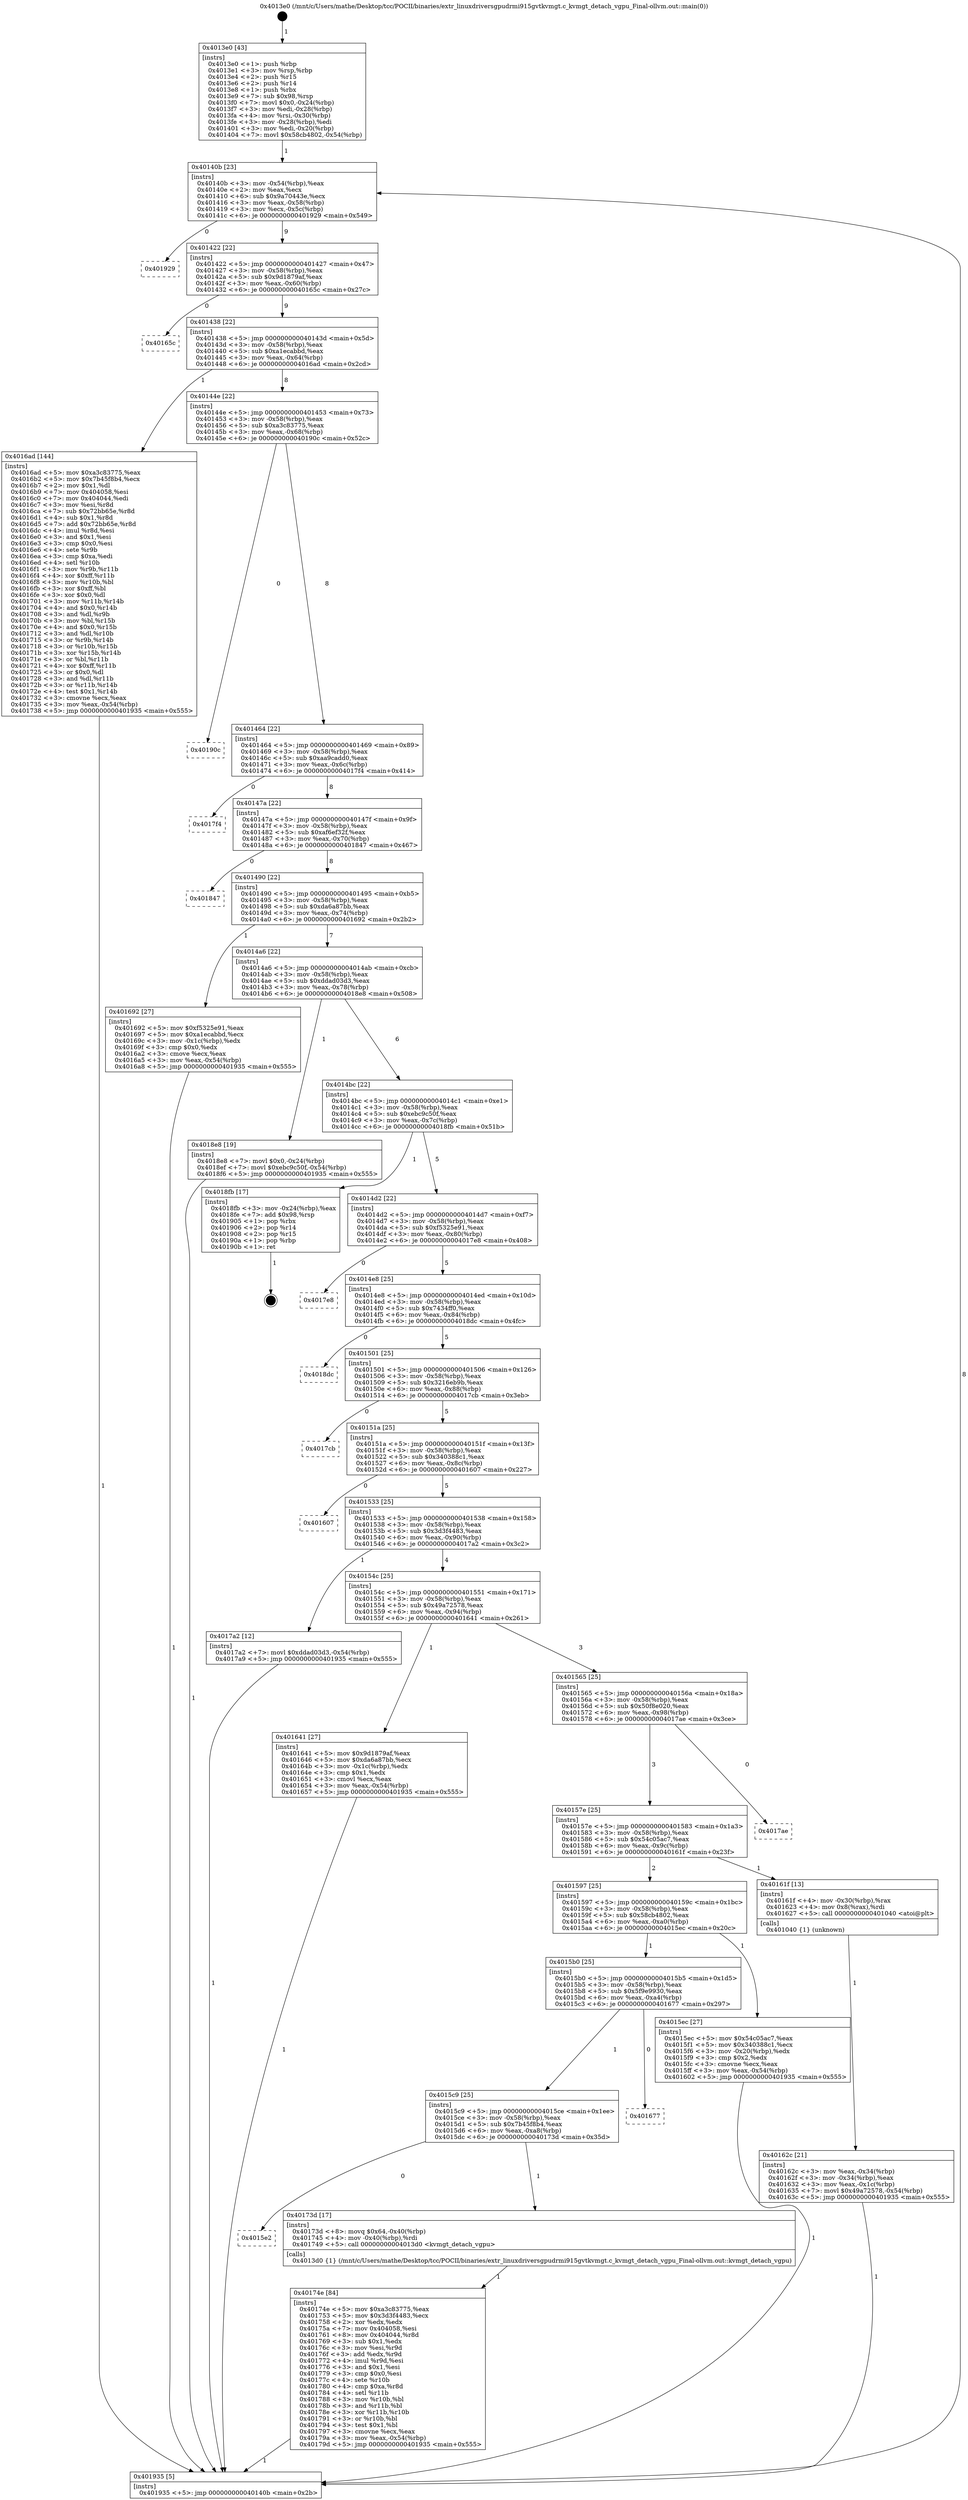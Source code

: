 digraph "0x4013e0" {
  label = "0x4013e0 (/mnt/c/Users/mathe/Desktop/tcc/POCII/binaries/extr_linuxdriversgpudrmi915gvtkvmgt.c_kvmgt_detach_vgpu_Final-ollvm.out::main(0))"
  labelloc = "t"
  node[shape=record]

  Entry [label="",width=0.3,height=0.3,shape=circle,fillcolor=black,style=filled]
  "0x40140b" [label="{
     0x40140b [23]\l
     | [instrs]\l
     &nbsp;&nbsp;0x40140b \<+3\>: mov -0x54(%rbp),%eax\l
     &nbsp;&nbsp;0x40140e \<+2\>: mov %eax,%ecx\l
     &nbsp;&nbsp;0x401410 \<+6\>: sub $0x9a70443e,%ecx\l
     &nbsp;&nbsp;0x401416 \<+3\>: mov %eax,-0x58(%rbp)\l
     &nbsp;&nbsp;0x401419 \<+3\>: mov %ecx,-0x5c(%rbp)\l
     &nbsp;&nbsp;0x40141c \<+6\>: je 0000000000401929 \<main+0x549\>\l
  }"]
  "0x401929" [label="{
     0x401929\l
  }", style=dashed]
  "0x401422" [label="{
     0x401422 [22]\l
     | [instrs]\l
     &nbsp;&nbsp;0x401422 \<+5\>: jmp 0000000000401427 \<main+0x47\>\l
     &nbsp;&nbsp;0x401427 \<+3\>: mov -0x58(%rbp),%eax\l
     &nbsp;&nbsp;0x40142a \<+5\>: sub $0x9d1879af,%eax\l
     &nbsp;&nbsp;0x40142f \<+3\>: mov %eax,-0x60(%rbp)\l
     &nbsp;&nbsp;0x401432 \<+6\>: je 000000000040165c \<main+0x27c\>\l
  }"]
  Exit [label="",width=0.3,height=0.3,shape=circle,fillcolor=black,style=filled,peripheries=2]
  "0x40165c" [label="{
     0x40165c\l
  }", style=dashed]
  "0x401438" [label="{
     0x401438 [22]\l
     | [instrs]\l
     &nbsp;&nbsp;0x401438 \<+5\>: jmp 000000000040143d \<main+0x5d\>\l
     &nbsp;&nbsp;0x40143d \<+3\>: mov -0x58(%rbp),%eax\l
     &nbsp;&nbsp;0x401440 \<+5\>: sub $0xa1ecabbd,%eax\l
     &nbsp;&nbsp;0x401445 \<+3\>: mov %eax,-0x64(%rbp)\l
     &nbsp;&nbsp;0x401448 \<+6\>: je 00000000004016ad \<main+0x2cd\>\l
  }"]
  "0x40174e" [label="{
     0x40174e [84]\l
     | [instrs]\l
     &nbsp;&nbsp;0x40174e \<+5\>: mov $0xa3c83775,%eax\l
     &nbsp;&nbsp;0x401753 \<+5\>: mov $0x3d3f4483,%ecx\l
     &nbsp;&nbsp;0x401758 \<+2\>: xor %edx,%edx\l
     &nbsp;&nbsp;0x40175a \<+7\>: mov 0x404058,%esi\l
     &nbsp;&nbsp;0x401761 \<+8\>: mov 0x404044,%r8d\l
     &nbsp;&nbsp;0x401769 \<+3\>: sub $0x1,%edx\l
     &nbsp;&nbsp;0x40176c \<+3\>: mov %esi,%r9d\l
     &nbsp;&nbsp;0x40176f \<+3\>: add %edx,%r9d\l
     &nbsp;&nbsp;0x401772 \<+4\>: imul %r9d,%esi\l
     &nbsp;&nbsp;0x401776 \<+3\>: and $0x1,%esi\l
     &nbsp;&nbsp;0x401779 \<+3\>: cmp $0x0,%esi\l
     &nbsp;&nbsp;0x40177c \<+4\>: sete %r10b\l
     &nbsp;&nbsp;0x401780 \<+4\>: cmp $0xa,%r8d\l
     &nbsp;&nbsp;0x401784 \<+4\>: setl %r11b\l
     &nbsp;&nbsp;0x401788 \<+3\>: mov %r10b,%bl\l
     &nbsp;&nbsp;0x40178b \<+3\>: and %r11b,%bl\l
     &nbsp;&nbsp;0x40178e \<+3\>: xor %r11b,%r10b\l
     &nbsp;&nbsp;0x401791 \<+3\>: or %r10b,%bl\l
     &nbsp;&nbsp;0x401794 \<+3\>: test $0x1,%bl\l
     &nbsp;&nbsp;0x401797 \<+3\>: cmovne %ecx,%eax\l
     &nbsp;&nbsp;0x40179a \<+3\>: mov %eax,-0x54(%rbp)\l
     &nbsp;&nbsp;0x40179d \<+5\>: jmp 0000000000401935 \<main+0x555\>\l
  }"]
  "0x4016ad" [label="{
     0x4016ad [144]\l
     | [instrs]\l
     &nbsp;&nbsp;0x4016ad \<+5\>: mov $0xa3c83775,%eax\l
     &nbsp;&nbsp;0x4016b2 \<+5\>: mov $0x7b45f8b4,%ecx\l
     &nbsp;&nbsp;0x4016b7 \<+2\>: mov $0x1,%dl\l
     &nbsp;&nbsp;0x4016b9 \<+7\>: mov 0x404058,%esi\l
     &nbsp;&nbsp;0x4016c0 \<+7\>: mov 0x404044,%edi\l
     &nbsp;&nbsp;0x4016c7 \<+3\>: mov %esi,%r8d\l
     &nbsp;&nbsp;0x4016ca \<+7\>: sub $0x72bb65e,%r8d\l
     &nbsp;&nbsp;0x4016d1 \<+4\>: sub $0x1,%r8d\l
     &nbsp;&nbsp;0x4016d5 \<+7\>: add $0x72bb65e,%r8d\l
     &nbsp;&nbsp;0x4016dc \<+4\>: imul %r8d,%esi\l
     &nbsp;&nbsp;0x4016e0 \<+3\>: and $0x1,%esi\l
     &nbsp;&nbsp;0x4016e3 \<+3\>: cmp $0x0,%esi\l
     &nbsp;&nbsp;0x4016e6 \<+4\>: sete %r9b\l
     &nbsp;&nbsp;0x4016ea \<+3\>: cmp $0xa,%edi\l
     &nbsp;&nbsp;0x4016ed \<+4\>: setl %r10b\l
     &nbsp;&nbsp;0x4016f1 \<+3\>: mov %r9b,%r11b\l
     &nbsp;&nbsp;0x4016f4 \<+4\>: xor $0xff,%r11b\l
     &nbsp;&nbsp;0x4016f8 \<+3\>: mov %r10b,%bl\l
     &nbsp;&nbsp;0x4016fb \<+3\>: xor $0xff,%bl\l
     &nbsp;&nbsp;0x4016fe \<+3\>: xor $0x0,%dl\l
     &nbsp;&nbsp;0x401701 \<+3\>: mov %r11b,%r14b\l
     &nbsp;&nbsp;0x401704 \<+4\>: and $0x0,%r14b\l
     &nbsp;&nbsp;0x401708 \<+3\>: and %dl,%r9b\l
     &nbsp;&nbsp;0x40170b \<+3\>: mov %bl,%r15b\l
     &nbsp;&nbsp;0x40170e \<+4\>: and $0x0,%r15b\l
     &nbsp;&nbsp;0x401712 \<+3\>: and %dl,%r10b\l
     &nbsp;&nbsp;0x401715 \<+3\>: or %r9b,%r14b\l
     &nbsp;&nbsp;0x401718 \<+3\>: or %r10b,%r15b\l
     &nbsp;&nbsp;0x40171b \<+3\>: xor %r15b,%r14b\l
     &nbsp;&nbsp;0x40171e \<+3\>: or %bl,%r11b\l
     &nbsp;&nbsp;0x401721 \<+4\>: xor $0xff,%r11b\l
     &nbsp;&nbsp;0x401725 \<+3\>: or $0x0,%dl\l
     &nbsp;&nbsp;0x401728 \<+3\>: and %dl,%r11b\l
     &nbsp;&nbsp;0x40172b \<+3\>: or %r11b,%r14b\l
     &nbsp;&nbsp;0x40172e \<+4\>: test $0x1,%r14b\l
     &nbsp;&nbsp;0x401732 \<+3\>: cmovne %ecx,%eax\l
     &nbsp;&nbsp;0x401735 \<+3\>: mov %eax,-0x54(%rbp)\l
     &nbsp;&nbsp;0x401738 \<+5\>: jmp 0000000000401935 \<main+0x555\>\l
  }"]
  "0x40144e" [label="{
     0x40144e [22]\l
     | [instrs]\l
     &nbsp;&nbsp;0x40144e \<+5\>: jmp 0000000000401453 \<main+0x73\>\l
     &nbsp;&nbsp;0x401453 \<+3\>: mov -0x58(%rbp),%eax\l
     &nbsp;&nbsp;0x401456 \<+5\>: sub $0xa3c83775,%eax\l
     &nbsp;&nbsp;0x40145b \<+3\>: mov %eax,-0x68(%rbp)\l
     &nbsp;&nbsp;0x40145e \<+6\>: je 000000000040190c \<main+0x52c\>\l
  }"]
  "0x4015e2" [label="{
     0x4015e2\l
  }", style=dashed]
  "0x40190c" [label="{
     0x40190c\l
  }", style=dashed]
  "0x401464" [label="{
     0x401464 [22]\l
     | [instrs]\l
     &nbsp;&nbsp;0x401464 \<+5\>: jmp 0000000000401469 \<main+0x89\>\l
     &nbsp;&nbsp;0x401469 \<+3\>: mov -0x58(%rbp),%eax\l
     &nbsp;&nbsp;0x40146c \<+5\>: sub $0xaa9cadd0,%eax\l
     &nbsp;&nbsp;0x401471 \<+3\>: mov %eax,-0x6c(%rbp)\l
     &nbsp;&nbsp;0x401474 \<+6\>: je 00000000004017f4 \<main+0x414\>\l
  }"]
  "0x40173d" [label="{
     0x40173d [17]\l
     | [instrs]\l
     &nbsp;&nbsp;0x40173d \<+8\>: movq $0x64,-0x40(%rbp)\l
     &nbsp;&nbsp;0x401745 \<+4\>: mov -0x40(%rbp),%rdi\l
     &nbsp;&nbsp;0x401749 \<+5\>: call 00000000004013d0 \<kvmgt_detach_vgpu\>\l
     | [calls]\l
     &nbsp;&nbsp;0x4013d0 \{1\} (/mnt/c/Users/mathe/Desktop/tcc/POCII/binaries/extr_linuxdriversgpudrmi915gvtkvmgt.c_kvmgt_detach_vgpu_Final-ollvm.out::kvmgt_detach_vgpu)\l
  }"]
  "0x4017f4" [label="{
     0x4017f4\l
  }", style=dashed]
  "0x40147a" [label="{
     0x40147a [22]\l
     | [instrs]\l
     &nbsp;&nbsp;0x40147a \<+5\>: jmp 000000000040147f \<main+0x9f\>\l
     &nbsp;&nbsp;0x40147f \<+3\>: mov -0x58(%rbp),%eax\l
     &nbsp;&nbsp;0x401482 \<+5\>: sub $0xaf6ef32f,%eax\l
     &nbsp;&nbsp;0x401487 \<+3\>: mov %eax,-0x70(%rbp)\l
     &nbsp;&nbsp;0x40148a \<+6\>: je 0000000000401847 \<main+0x467\>\l
  }"]
  "0x4015c9" [label="{
     0x4015c9 [25]\l
     | [instrs]\l
     &nbsp;&nbsp;0x4015c9 \<+5\>: jmp 00000000004015ce \<main+0x1ee\>\l
     &nbsp;&nbsp;0x4015ce \<+3\>: mov -0x58(%rbp),%eax\l
     &nbsp;&nbsp;0x4015d1 \<+5\>: sub $0x7b45f8b4,%eax\l
     &nbsp;&nbsp;0x4015d6 \<+6\>: mov %eax,-0xa8(%rbp)\l
     &nbsp;&nbsp;0x4015dc \<+6\>: je 000000000040173d \<main+0x35d\>\l
  }"]
  "0x401847" [label="{
     0x401847\l
  }", style=dashed]
  "0x401490" [label="{
     0x401490 [22]\l
     | [instrs]\l
     &nbsp;&nbsp;0x401490 \<+5\>: jmp 0000000000401495 \<main+0xb5\>\l
     &nbsp;&nbsp;0x401495 \<+3\>: mov -0x58(%rbp),%eax\l
     &nbsp;&nbsp;0x401498 \<+5\>: sub $0xda6a87bb,%eax\l
     &nbsp;&nbsp;0x40149d \<+3\>: mov %eax,-0x74(%rbp)\l
     &nbsp;&nbsp;0x4014a0 \<+6\>: je 0000000000401692 \<main+0x2b2\>\l
  }"]
  "0x401677" [label="{
     0x401677\l
  }", style=dashed]
  "0x401692" [label="{
     0x401692 [27]\l
     | [instrs]\l
     &nbsp;&nbsp;0x401692 \<+5\>: mov $0xf5325e91,%eax\l
     &nbsp;&nbsp;0x401697 \<+5\>: mov $0xa1ecabbd,%ecx\l
     &nbsp;&nbsp;0x40169c \<+3\>: mov -0x1c(%rbp),%edx\l
     &nbsp;&nbsp;0x40169f \<+3\>: cmp $0x0,%edx\l
     &nbsp;&nbsp;0x4016a2 \<+3\>: cmove %ecx,%eax\l
     &nbsp;&nbsp;0x4016a5 \<+3\>: mov %eax,-0x54(%rbp)\l
     &nbsp;&nbsp;0x4016a8 \<+5\>: jmp 0000000000401935 \<main+0x555\>\l
  }"]
  "0x4014a6" [label="{
     0x4014a6 [22]\l
     | [instrs]\l
     &nbsp;&nbsp;0x4014a6 \<+5\>: jmp 00000000004014ab \<main+0xcb\>\l
     &nbsp;&nbsp;0x4014ab \<+3\>: mov -0x58(%rbp),%eax\l
     &nbsp;&nbsp;0x4014ae \<+5\>: sub $0xddad03d3,%eax\l
     &nbsp;&nbsp;0x4014b3 \<+3\>: mov %eax,-0x78(%rbp)\l
     &nbsp;&nbsp;0x4014b6 \<+6\>: je 00000000004018e8 \<main+0x508\>\l
  }"]
  "0x40162c" [label="{
     0x40162c [21]\l
     | [instrs]\l
     &nbsp;&nbsp;0x40162c \<+3\>: mov %eax,-0x34(%rbp)\l
     &nbsp;&nbsp;0x40162f \<+3\>: mov -0x34(%rbp),%eax\l
     &nbsp;&nbsp;0x401632 \<+3\>: mov %eax,-0x1c(%rbp)\l
     &nbsp;&nbsp;0x401635 \<+7\>: movl $0x49a72578,-0x54(%rbp)\l
     &nbsp;&nbsp;0x40163c \<+5\>: jmp 0000000000401935 \<main+0x555\>\l
  }"]
  "0x4018e8" [label="{
     0x4018e8 [19]\l
     | [instrs]\l
     &nbsp;&nbsp;0x4018e8 \<+7\>: movl $0x0,-0x24(%rbp)\l
     &nbsp;&nbsp;0x4018ef \<+7\>: movl $0xebc9c50f,-0x54(%rbp)\l
     &nbsp;&nbsp;0x4018f6 \<+5\>: jmp 0000000000401935 \<main+0x555\>\l
  }"]
  "0x4014bc" [label="{
     0x4014bc [22]\l
     | [instrs]\l
     &nbsp;&nbsp;0x4014bc \<+5\>: jmp 00000000004014c1 \<main+0xe1\>\l
     &nbsp;&nbsp;0x4014c1 \<+3\>: mov -0x58(%rbp),%eax\l
     &nbsp;&nbsp;0x4014c4 \<+5\>: sub $0xebc9c50f,%eax\l
     &nbsp;&nbsp;0x4014c9 \<+3\>: mov %eax,-0x7c(%rbp)\l
     &nbsp;&nbsp;0x4014cc \<+6\>: je 00000000004018fb \<main+0x51b\>\l
  }"]
  "0x4013e0" [label="{
     0x4013e0 [43]\l
     | [instrs]\l
     &nbsp;&nbsp;0x4013e0 \<+1\>: push %rbp\l
     &nbsp;&nbsp;0x4013e1 \<+3\>: mov %rsp,%rbp\l
     &nbsp;&nbsp;0x4013e4 \<+2\>: push %r15\l
     &nbsp;&nbsp;0x4013e6 \<+2\>: push %r14\l
     &nbsp;&nbsp;0x4013e8 \<+1\>: push %rbx\l
     &nbsp;&nbsp;0x4013e9 \<+7\>: sub $0x98,%rsp\l
     &nbsp;&nbsp;0x4013f0 \<+7\>: movl $0x0,-0x24(%rbp)\l
     &nbsp;&nbsp;0x4013f7 \<+3\>: mov %edi,-0x28(%rbp)\l
     &nbsp;&nbsp;0x4013fa \<+4\>: mov %rsi,-0x30(%rbp)\l
     &nbsp;&nbsp;0x4013fe \<+3\>: mov -0x28(%rbp),%edi\l
     &nbsp;&nbsp;0x401401 \<+3\>: mov %edi,-0x20(%rbp)\l
     &nbsp;&nbsp;0x401404 \<+7\>: movl $0x58cb4802,-0x54(%rbp)\l
  }"]
  "0x4018fb" [label="{
     0x4018fb [17]\l
     | [instrs]\l
     &nbsp;&nbsp;0x4018fb \<+3\>: mov -0x24(%rbp),%eax\l
     &nbsp;&nbsp;0x4018fe \<+7\>: add $0x98,%rsp\l
     &nbsp;&nbsp;0x401905 \<+1\>: pop %rbx\l
     &nbsp;&nbsp;0x401906 \<+2\>: pop %r14\l
     &nbsp;&nbsp;0x401908 \<+2\>: pop %r15\l
     &nbsp;&nbsp;0x40190a \<+1\>: pop %rbp\l
     &nbsp;&nbsp;0x40190b \<+1\>: ret\l
  }"]
  "0x4014d2" [label="{
     0x4014d2 [22]\l
     | [instrs]\l
     &nbsp;&nbsp;0x4014d2 \<+5\>: jmp 00000000004014d7 \<main+0xf7\>\l
     &nbsp;&nbsp;0x4014d7 \<+3\>: mov -0x58(%rbp),%eax\l
     &nbsp;&nbsp;0x4014da \<+5\>: sub $0xf5325e91,%eax\l
     &nbsp;&nbsp;0x4014df \<+3\>: mov %eax,-0x80(%rbp)\l
     &nbsp;&nbsp;0x4014e2 \<+6\>: je 00000000004017e8 \<main+0x408\>\l
  }"]
  "0x401935" [label="{
     0x401935 [5]\l
     | [instrs]\l
     &nbsp;&nbsp;0x401935 \<+5\>: jmp 000000000040140b \<main+0x2b\>\l
  }"]
  "0x4017e8" [label="{
     0x4017e8\l
  }", style=dashed]
  "0x4014e8" [label="{
     0x4014e8 [25]\l
     | [instrs]\l
     &nbsp;&nbsp;0x4014e8 \<+5\>: jmp 00000000004014ed \<main+0x10d\>\l
     &nbsp;&nbsp;0x4014ed \<+3\>: mov -0x58(%rbp),%eax\l
     &nbsp;&nbsp;0x4014f0 \<+5\>: sub $0x7434ff0,%eax\l
     &nbsp;&nbsp;0x4014f5 \<+6\>: mov %eax,-0x84(%rbp)\l
     &nbsp;&nbsp;0x4014fb \<+6\>: je 00000000004018dc \<main+0x4fc\>\l
  }"]
  "0x4015b0" [label="{
     0x4015b0 [25]\l
     | [instrs]\l
     &nbsp;&nbsp;0x4015b0 \<+5\>: jmp 00000000004015b5 \<main+0x1d5\>\l
     &nbsp;&nbsp;0x4015b5 \<+3\>: mov -0x58(%rbp),%eax\l
     &nbsp;&nbsp;0x4015b8 \<+5\>: sub $0x5f9e9930,%eax\l
     &nbsp;&nbsp;0x4015bd \<+6\>: mov %eax,-0xa4(%rbp)\l
     &nbsp;&nbsp;0x4015c3 \<+6\>: je 0000000000401677 \<main+0x297\>\l
  }"]
  "0x4018dc" [label="{
     0x4018dc\l
  }", style=dashed]
  "0x401501" [label="{
     0x401501 [25]\l
     | [instrs]\l
     &nbsp;&nbsp;0x401501 \<+5\>: jmp 0000000000401506 \<main+0x126\>\l
     &nbsp;&nbsp;0x401506 \<+3\>: mov -0x58(%rbp),%eax\l
     &nbsp;&nbsp;0x401509 \<+5\>: sub $0x3216eb9b,%eax\l
     &nbsp;&nbsp;0x40150e \<+6\>: mov %eax,-0x88(%rbp)\l
     &nbsp;&nbsp;0x401514 \<+6\>: je 00000000004017cb \<main+0x3eb\>\l
  }"]
  "0x4015ec" [label="{
     0x4015ec [27]\l
     | [instrs]\l
     &nbsp;&nbsp;0x4015ec \<+5\>: mov $0x54c05ac7,%eax\l
     &nbsp;&nbsp;0x4015f1 \<+5\>: mov $0x340388c1,%ecx\l
     &nbsp;&nbsp;0x4015f6 \<+3\>: mov -0x20(%rbp),%edx\l
     &nbsp;&nbsp;0x4015f9 \<+3\>: cmp $0x2,%edx\l
     &nbsp;&nbsp;0x4015fc \<+3\>: cmovne %ecx,%eax\l
     &nbsp;&nbsp;0x4015ff \<+3\>: mov %eax,-0x54(%rbp)\l
     &nbsp;&nbsp;0x401602 \<+5\>: jmp 0000000000401935 \<main+0x555\>\l
  }"]
  "0x4017cb" [label="{
     0x4017cb\l
  }", style=dashed]
  "0x40151a" [label="{
     0x40151a [25]\l
     | [instrs]\l
     &nbsp;&nbsp;0x40151a \<+5\>: jmp 000000000040151f \<main+0x13f\>\l
     &nbsp;&nbsp;0x40151f \<+3\>: mov -0x58(%rbp),%eax\l
     &nbsp;&nbsp;0x401522 \<+5\>: sub $0x340388c1,%eax\l
     &nbsp;&nbsp;0x401527 \<+6\>: mov %eax,-0x8c(%rbp)\l
     &nbsp;&nbsp;0x40152d \<+6\>: je 0000000000401607 \<main+0x227\>\l
  }"]
  "0x401597" [label="{
     0x401597 [25]\l
     | [instrs]\l
     &nbsp;&nbsp;0x401597 \<+5\>: jmp 000000000040159c \<main+0x1bc\>\l
     &nbsp;&nbsp;0x40159c \<+3\>: mov -0x58(%rbp),%eax\l
     &nbsp;&nbsp;0x40159f \<+5\>: sub $0x58cb4802,%eax\l
     &nbsp;&nbsp;0x4015a4 \<+6\>: mov %eax,-0xa0(%rbp)\l
     &nbsp;&nbsp;0x4015aa \<+6\>: je 00000000004015ec \<main+0x20c\>\l
  }"]
  "0x401607" [label="{
     0x401607\l
  }", style=dashed]
  "0x401533" [label="{
     0x401533 [25]\l
     | [instrs]\l
     &nbsp;&nbsp;0x401533 \<+5\>: jmp 0000000000401538 \<main+0x158\>\l
     &nbsp;&nbsp;0x401538 \<+3\>: mov -0x58(%rbp),%eax\l
     &nbsp;&nbsp;0x40153b \<+5\>: sub $0x3d3f4483,%eax\l
     &nbsp;&nbsp;0x401540 \<+6\>: mov %eax,-0x90(%rbp)\l
     &nbsp;&nbsp;0x401546 \<+6\>: je 00000000004017a2 \<main+0x3c2\>\l
  }"]
  "0x40161f" [label="{
     0x40161f [13]\l
     | [instrs]\l
     &nbsp;&nbsp;0x40161f \<+4\>: mov -0x30(%rbp),%rax\l
     &nbsp;&nbsp;0x401623 \<+4\>: mov 0x8(%rax),%rdi\l
     &nbsp;&nbsp;0x401627 \<+5\>: call 0000000000401040 \<atoi@plt\>\l
     | [calls]\l
     &nbsp;&nbsp;0x401040 \{1\} (unknown)\l
  }"]
  "0x4017a2" [label="{
     0x4017a2 [12]\l
     | [instrs]\l
     &nbsp;&nbsp;0x4017a2 \<+7\>: movl $0xddad03d3,-0x54(%rbp)\l
     &nbsp;&nbsp;0x4017a9 \<+5\>: jmp 0000000000401935 \<main+0x555\>\l
  }"]
  "0x40154c" [label="{
     0x40154c [25]\l
     | [instrs]\l
     &nbsp;&nbsp;0x40154c \<+5\>: jmp 0000000000401551 \<main+0x171\>\l
     &nbsp;&nbsp;0x401551 \<+3\>: mov -0x58(%rbp),%eax\l
     &nbsp;&nbsp;0x401554 \<+5\>: sub $0x49a72578,%eax\l
     &nbsp;&nbsp;0x401559 \<+6\>: mov %eax,-0x94(%rbp)\l
     &nbsp;&nbsp;0x40155f \<+6\>: je 0000000000401641 \<main+0x261\>\l
  }"]
  "0x40157e" [label="{
     0x40157e [25]\l
     | [instrs]\l
     &nbsp;&nbsp;0x40157e \<+5\>: jmp 0000000000401583 \<main+0x1a3\>\l
     &nbsp;&nbsp;0x401583 \<+3\>: mov -0x58(%rbp),%eax\l
     &nbsp;&nbsp;0x401586 \<+5\>: sub $0x54c05ac7,%eax\l
     &nbsp;&nbsp;0x40158b \<+6\>: mov %eax,-0x9c(%rbp)\l
     &nbsp;&nbsp;0x401591 \<+6\>: je 000000000040161f \<main+0x23f\>\l
  }"]
  "0x401641" [label="{
     0x401641 [27]\l
     | [instrs]\l
     &nbsp;&nbsp;0x401641 \<+5\>: mov $0x9d1879af,%eax\l
     &nbsp;&nbsp;0x401646 \<+5\>: mov $0xda6a87bb,%ecx\l
     &nbsp;&nbsp;0x40164b \<+3\>: mov -0x1c(%rbp),%edx\l
     &nbsp;&nbsp;0x40164e \<+3\>: cmp $0x1,%edx\l
     &nbsp;&nbsp;0x401651 \<+3\>: cmovl %ecx,%eax\l
     &nbsp;&nbsp;0x401654 \<+3\>: mov %eax,-0x54(%rbp)\l
     &nbsp;&nbsp;0x401657 \<+5\>: jmp 0000000000401935 \<main+0x555\>\l
  }"]
  "0x401565" [label="{
     0x401565 [25]\l
     | [instrs]\l
     &nbsp;&nbsp;0x401565 \<+5\>: jmp 000000000040156a \<main+0x18a\>\l
     &nbsp;&nbsp;0x40156a \<+3\>: mov -0x58(%rbp),%eax\l
     &nbsp;&nbsp;0x40156d \<+5\>: sub $0x50f8e020,%eax\l
     &nbsp;&nbsp;0x401572 \<+6\>: mov %eax,-0x98(%rbp)\l
     &nbsp;&nbsp;0x401578 \<+6\>: je 00000000004017ae \<main+0x3ce\>\l
  }"]
  "0x4017ae" [label="{
     0x4017ae\l
  }", style=dashed]
  Entry -> "0x4013e0" [label=" 1"]
  "0x40140b" -> "0x401929" [label=" 0"]
  "0x40140b" -> "0x401422" [label=" 9"]
  "0x4018fb" -> Exit [label=" 1"]
  "0x401422" -> "0x40165c" [label=" 0"]
  "0x401422" -> "0x401438" [label=" 9"]
  "0x4018e8" -> "0x401935" [label=" 1"]
  "0x401438" -> "0x4016ad" [label=" 1"]
  "0x401438" -> "0x40144e" [label=" 8"]
  "0x4017a2" -> "0x401935" [label=" 1"]
  "0x40144e" -> "0x40190c" [label=" 0"]
  "0x40144e" -> "0x401464" [label=" 8"]
  "0x40174e" -> "0x401935" [label=" 1"]
  "0x401464" -> "0x4017f4" [label=" 0"]
  "0x401464" -> "0x40147a" [label=" 8"]
  "0x40173d" -> "0x40174e" [label=" 1"]
  "0x40147a" -> "0x401847" [label=" 0"]
  "0x40147a" -> "0x401490" [label=" 8"]
  "0x4015c9" -> "0x40173d" [label=" 1"]
  "0x401490" -> "0x401692" [label=" 1"]
  "0x401490" -> "0x4014a6" [label=" 7"]
  "0x4015c9" -> "0x4015e2" [label=" 0"]
  "0x4014a6" -> "0x4018e8" [label=" 1"]
  "0x4014a6" -> "0x4014bc" [label=" 6"]
  "0x4015b0" -> "0x401677" [label=" 0"]
  "0x4014bc" -> "0x4018fb" [label=" 1"]
  "0x4014bc" -> "0x4014d2" [label=" 5"]
  "0x4015b0" -> "0x4015c9" [label=" 1"]
  "0x4014d2" -> "0x4017e8" [label=" 0"]
  "0x4014d2" -> "0x4014e8" [label=" 5"]
  "0x4016ad" -> "0x401935" [label=" 1"]
  "0x4014e8" -> "0x4018dc" [label=" 0"]
  "0x4014e8" -> "0x401501" [label=" 5"]
  "0x401692" -> "0x401935" [label=" 1"]
  "0x401501" -> "0x4017cb" [label=" 0"]
  "0x401501" -> "0x40151a" [label=" 5"]
  "0x401641" -> "0x401935" [label=" 1"]
  "0x40151a" -> "0x401607" [label=" 0"]
  "0x40151a" -> "0x401533" [label=" 5"]
  "0x40161f" -> "0x40162c" [label=" 1"]
  "0x401533" -> "0x4017a2" [label=" 1"]
  "0x401533" -> "0x40154c" [label=" 4"]
  "0x401935" -> "0x40140b" [label=" 8"]
  "0x40154c" -> "0x401641" [label=" 1"]
  "0x40154c" -> "0x401565" [label=" 3"]
  "0x4015ec" -> "0x401935" [label=" 1"]
  "0x401565" -> "0x4017ae" [label=" 0"]
  "0x401565" -> "0x40157e" [label=" 3"]
  "0x4013e0" -> "0x40140b" [label=" 1"]
  "0x40157e" -> "0x40161f" [label=" 1"]
  "0x40157e" -> "0x401597" [label=" 2"]
  "0x40162c" -> "0x401935" [label=" 1"]
  "0x401597" -> "0x4015ec" [label=" 1"]
  "0x401597" -> "0x4015b0" [label=" 1"]
}
